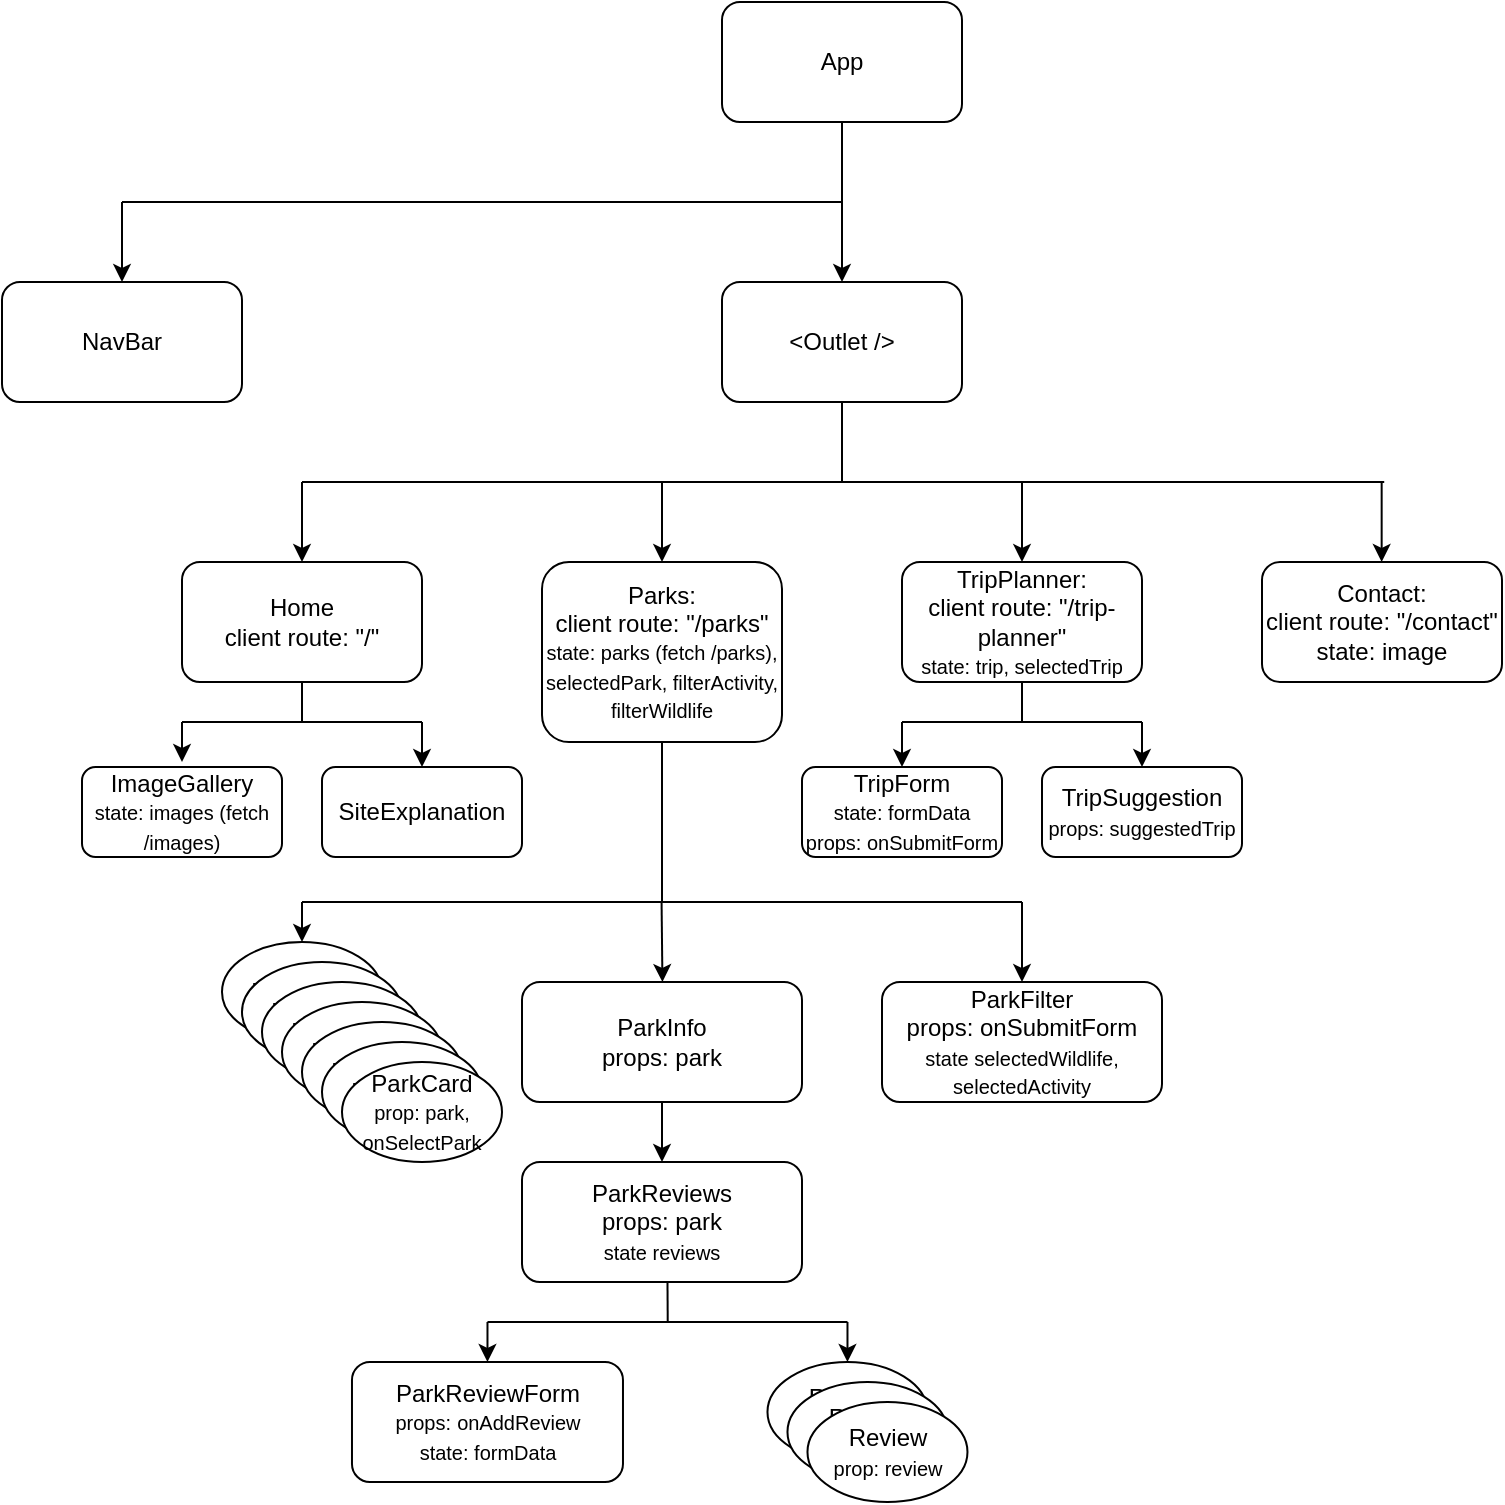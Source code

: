 <mxfile>
    <diagram name="Page-1" id="hoCVPFIHtCYCNbDTjegN">
        <mxGraphModel dx="80" dy="177" grid="1" gridSize="10" guides="1" tooltips="1" connect="1" arrows="1" fold="1" page="1" pageScale="1" pageWidth="850" pageHeight="1100" math="0" shadow="0">
            <root>
                <mxCell id="0"/>
                <mxCell id="1" parent="0"/>
                <mxCell id="GsgR1pGMC72x6-u9tPVT-1" value="App" style="rounded=1;whiteSpace=wrap;html=1;" parent="1" vertex="1">
                    <mxGeometry x="360" width="120" height="60" as="geometry"/>
                </mxCell>
                <mxCell id="GsgR1pGMC72x6-u9tPVT-2" value="" style="endArrow=none;html=1;rounded=0;" parent="1" edge="1">
                    <mxGeometry width="50" height="50" relative="1" as="geometry">
                        <mxPoint x="60" y="100" as="sourcePoint"/>
                        <mxPoint x="420" y="100" as="targetPoint"/>
                    </mxGeometry>
                </mxCell>
                <mxCell id="GsgR1pGMC72x6-u9tPVT-3" value="" style="endArrow=classic;html=1;rounded=0;exitX=0.5;exitY=1;exitDx=0;exitDy=0;entryX=0.5;entryY=0;entryDx=0;entryDy=0;" parent="1" source="GsgR1pGMC72x6-u9tPVT-1" target="dwojgbhh6N7wYHI4WprP-19" edge="1">
                    <mxGeometry width="50" height="50" relative="1" as="geometry">
                        <mxPoint x="400" y="410" as="sourcePoint"/>
                        <mxPoint x="420" y="100" as="targetPoint"/>
                    </mxGeometry>
                </mxCell>
                <mxCell id="GsgR1pGMC72x6-u9tPVT-4" value="Home&lt;br&gt;client route: &quot;/&quot;" style="rounded=1;whiteSpace=wrap;html=1;" parent="1" vertex="1">
                    <mxGeometry x="90" y="280" width="120" height="60" as="geometry"/>
                </mxCell>
                <mxCell id="GsgR1pGMC72x6-u9tPVT-5" value="" style="endArrow=classic;html=1;rounded=0;entryX=0.5;entryY=0;entryDx=0;entryDy=0;" parent="1" target="GsgR1pGMC72x6-u9tPVT-4" edge="1">
                    <mxGeometry width="50" height="50" relative="1" as="geometry">
                        <mxPoint x="150" y="240" as="sourcePoint"/>
                        <mxPoint x="330" y="280" as="targetPoint"/>
                    </mxGeometry>
                </mxCell>
                <mxCell id="GsgR1pGMC72x6-u9tPVT-12" value="ImageGallery&lt;br&gt;&lt;font style=&quot;font-size: 10px;&quot;&gt;state: images (fetch /images)&lt;/font&gt;" style="whiteSpace=wrap;html=1;rounded=1;" parent="1" vertex="1">
                    <mxGeometry x="40" y="382.5" width="100" height="45" as="geometry"/>
                </mxCell>
                <mxCell id="GsgR1pGMC72x6-u9tPVT-14" value="Parks:&lt;br&gt;client route: &quot;/parks&quot;&lt;br style=&quot;font-size: 11px;&quot;&gt;&lt;font size=&quot;1&quot;&gt;state: parks (fetch /parks),&lt;br&gt;selectedPark, filterActivity, filterWildlife&lt;br&gt;&lt;/font&gt;" style="rounded=1;whiteSpace=wrap;html=1;" parent="1" vertex="1">
                    <mxGeometry x="270" y="280" width="120" height="90" as="geometry"/>
                </mxCell>
                <mxCell id="GsgR1pGMC72x6-u9tPVT-15" value="TripPlanner:&lt;br&gt;client route: &quot;/trip-planner&quot;&lt;br style=&quot;font-size: 11px;&quot;&gt;&lt;font size=&quot;1&quot;&gt;state: trip, selectedTrip&lt;/font&gt;" style="rounded=1;whiteSpace=wrap;html=1;" parent="1" vertex="1">
                    <mxGeometry x="450" y="280" width="120" height="60" as="geometry"/>
                </mxCell>
                <mxCell id="GsgR1pGMC72x6-u9tPVT-16" value="" style="endArrow=classic;html=1;rounded=0;entryX=0.5;entryY=0;entryDx=0;entryDy=0;" parent="1" target="GsgR1pGMC72x6-u9tPVT-14" edge="1">
                    <mxGeometry width="50" height="50" relative="1" as="geometry">
                        <mxPoint x="330" y="240" as="sourcePoint"/>
                        <mxPoint x="340" y="250" as="targetPoint"/>
                    </mxGeometry>
                </mxCell>
                <mxCell id="GsgR1pGMC72x6-u9tPVT-19" value="ParkCard" style="ellipse;whiteSpace=wrap;html=1;" parent="1" vertex="1">
                    <mxGeometry x="110" y="470" width="80" height="50" as="geometry"/>
                </mxCell>
                <mxCell id="GsgR1pGMC72x6-u9tPVT-20" value="ParkCard" style="ellipse;whiteSpace=wrap;html=1;" parent="1" vertex="1">
                    <mxGeometry x="120" y="480" width="80" height="50" as="geometry"/>
                </mxCell>
                <mxCell id="GsgR1pGMC72x6-u9tPVT-21" value="ParkCard" style="ellipse;whiteSpace=wrap;html=1;" parent="1" vertex="1">
                    <mxGeometry x="130" y="490" width="80" height="50" as="geometry"/>
                </mxCell>
                <mxCell id="GsgR1pGMC72x6-u9tPVT-22" value="ParkCard" style="ellipse;whiteSpace=wrap;html=1;" parent="1" vertex="1">
                    <mxGeometry x="140" y="500" width="80" height="50" as="geometry"/>
                </mxCell>
                <mxCell id="GsgR1pGMC72x6-u9tPVT-23" value="ParkCard" style="ellipse;whiteSpace=wrap;html=1;" parent="1" vertex="1">
                    <mxGeometry x="150" y="510" width="80" height="50" as="geometry"/>
                </mxCell>
                <mxCell id="GsgR1pGMC72x6-u9tPVT-24" value="ParkCard" style="ellipse;whiteSpace=wrap;html=1;" parent="1" vertex="1">
                    <mxGeometry x="160" y="520" width="80" height="50" as="geometry"/>
                </mxCell>
                <mxCell id="GsgR1pGMC72x6-u9tPVT-25" value="ParkCard&lt;br style=&quot;font-size: 11px;&quot;&gt;&lt;font size=&quot;1&quot;&gt;prop: park, onSelectPark&lt;/font&gt;" style="ellipse;whiteSpace=wrap;html=1;" parent="1" vertex="1">
                    <mxGeometry x="170" y="530" width="80" height="50" as="geometry"/>
                </mxCell>
                <mxCell id="GsgR1pGMC72x6-u9tPVT-26" value="" style="endArrow=classic;html=1;rounded=0;entryX=0.5;entryY=0;entryDx=0;entryDy=0;" parent="1" target="GsgR1pGMC72x6-u9tPVT-15" edge="1">
                    <mxGeometry width="50" height="50" relative="1" as="geometry">
                        <mxPoint x="510" y="240" as="sourcePoint"/>
                        <mxPoint x="340" y="250" as="targetPoint"/>
                    </mxGeometry>
                </mxCell>
                <mxCell id="8" value="" style="edgeStyle=none;html=1;exitX=0.5;exitY=1;exitDx=0;exitDy=0;" parent="1" source="23" edge="1">
                    <mxGeometry relative="1" as="geometry">
                        <mxPoint x="330.562" y="550" as="sourcePoint"/>
                        <mxPoint x="330" y="580" as="targetPoint"/>
                    </mxGeometry>
                </mxCell>
                <mxCell id="GsgR1pGMC72x6-u9tPVT-45" value="" style="endArrow=classic;html=1;rounded=0;" parent="1" edge="1">
                    <mxGeometry width="50" height="50" relative="1" as="geometry">
                        <mxPoint x="329.79" y="450" as="sourcePoint"/>
                        <mxPoint x="330.22" y="490" as="targetPoint"/>
                    </mxGeometry>
                </mxCell>
                <mxCell id="GsgR1pGMC72x6-u9tPVT-46" value="ParkReviewForm&lt;br style=&quot;font-size: 11px;&quot;&gt;&lt;font size=&quot;1&quot; style=&quot;&quot;&gt;props:&lt;/font&gt;&lt;font style=&quot;font-size: 11px;&quot;&gt; &lt;/font&gt;&lt;font style=&quot;&quot;&gt;&lt;font style=&quot;font-size: 10px;&quot;&gt;onAddReview&lt;/font&gt;&lt;br&gt;&lt;/font&gt;&lt;font size=&quot;1&quot;&gt;state: formData&lt;/font&gt;" style="whiteSpace=wrap;html=1;rounded=1;" parent="1" vertex="1">
                    <mxGeometry x="174.99" y="680" width="135.5" height="60" as="geometry"/>
                </mxCell>
                <mxCell id="dwojgbhh6N7wYHI4WprP-8" value="Contact:&lt;br&gt;client route: &quot;/contact&quot;&lt;br&gt;state: image" style="rounded=1;whiteSpace=wrap;html=1;" parent="1" vertex="1">
                    <mxGeometry x="630" y="280" width="120" height="60" as="geometry"/>
                </mxCell>
                <mxCell id="dwojgbhh6N7wYHI4WprP-9" value="" style="endArrow=classic;html=1;rounded=0;entryX=0.5;entryY=0;entryDx=0;entryDy=0;" parent="1" edge="1">
                    <mxGeometry width="50" height="50" relative="1" as="geometry">
                        <mxPoint x="689.83" y="240" as="sourcePoint"/>
                        <mxPoint x="689.83" y="280" as="targetPoint"/>
                    </mxGeometry>
                </mxCell>
                <mxCell id="dwojgbhh6N7wYHI4WprP-10" value="SiteExplanation" style="whiteSpace=wrap;html=1;rounded=1;" parent="1" vertex="1">
                    <mxGeometry x="160" y="382.5" width="100" height="45" as="geometry"/>
                </mxCell>
                <mxCell id="dwojgbhh6N7wYHI4WprP-12" value="" style="endArrow=none;html=1;rounded=0;" parent="1" edge="1">
                    <mxGeometry width="50" height="50" relative="1" as="geometry">
                        <mxPoint x="90" y="360" as="sourcePoint"/>
                        <mxPoint x="210" y="360" as="targetPoint"/>
                    </mxGeometry>
                </mxCell>
                <mxCell id="dwojgbhh6N7wYHI4WprP-13" value="" style="endArrow=classic;html=1;rounded=0;" parent="1" edge="1">
                    <mxGeometry width="50" height="50" relative="1" as="geometry">
                        <mxPoint x="90" y="360" as="sourcePoint"/>
                        <mxPoint x="90" y="380" as="targetPoint"/>
                    </mxGeometry>
                </mxCell>
                <mxCell id="dwojgbhh6N7wYHI4WprP-14" value="" style="endArrow=classic;html=1;rounded=0;entryX=0.5;entryY=0;entryDx=0;entryDy=0;" parent="1" target="dwojgbhh6N7wYHI4WprP-10" edge="1">
                    <mxGeometry width="50" height="50" relative="1" as="geometry">
                        <mxPoint x="210" y="360" as="sourcePoint"/>
                        <mxPoint x="230" y="380" as="targetPoint"/>
                    </mxGeometry>
                </mxCell>
                <mxCell id="dwojgbhh6N7wYHI4WprP-16" value="" style="endArrow=none;html=1;rounded=0;exitX=0.5;exitY=1;exitDx=0;exitDy=0;" parent="1" source="GsgR1pGMC72x6-u9tPVT-4" edge="1">
                    <mxGeometry width="50" height="50" relative="1" as="geometry">
                        <mxPoint x="140" y="360" as="sourcePoint"/>
                        <mxPoint x="150" y="360" as="targetPoint"/>
                    </mxGeometry>
                </mxCell>
                <mxCell id="dwojgbhh6N7wYHI4WprP-17" value="NavBar" style="rounded=1;whiteSpace=wrap;html=1;" parent="1" vertex="1">
                    <mxGeometry y="140" width="120" height="60" as="geometry"/>
                </mxCell>
                <mxCell id="dwojgbhh6N7wYHI4WprP-18" value="" style="endArrow=classic;html=1;rounded=0;entryX=0.5;entryY=0;entryDx=0;entryDy=0;" parent="1" target="dwojgbhh6N7wYHI4WprP-17" edge="1">
                    <mxGeometry width="50" height="50" relative="1" as="geometry">
                        <mxPoint x="60" y="100" as="sourcePoint"/>
                        <mxPoint x="180" y="150" as="targetPoint"/>
                    </mxGeometry>
                </mxCell>
                <mxCell id="dwojgbhh6N7wYHI4WprP-19" value="&amp;lt;Outlet /&amp;gt;&lt;br&gt;" style="rounded=1;whiteSpace=wrap;html=1;" parent="1" vertex="1">
                    <mxGeometry x="360" y="140" width="120" height="60" as="geometry"/>
                </mxCell>
                <mxCell id="dwojgbhh6N7wYHI4WprP-20" value="" style="endArrow=none;html=1;rounded=0;" parent="1" edge="1">
                    <mxGeometry width="50" height="50" relative="1" as="geometry">
                        <mxPoint x="150" y="240" as="sourcePoint"/>
                        <mxPoint x="691.111" y="240" as="targetPoint"/>
                    </mxGeometry>
                </mxCell>
                <mxCell id="dwojgbhh6N7wYHI4WprP-21" value="" style="endArrow=none;html=1;rounded=0;entryX=0.5;entryY=1;entryDx=0;entryDy=0;" parent="1" target="dwojgbhh6N7wYHI4WprP-19" edge="1">
                    <mxGeometry width="50" height="50" relative="1" as="geometry">
                        <mxPoint x="420" y="240" as="sourcePoint"/>
                        <mxPoint x="470" y="200" as="targetPoint"/>
                    </mxGeometry>
                </mxCell>
                <mxCell id="dwojgbhh6N7wYHI4WprP-30" value="TripForm&lt;br style=&quot;font-size: 11px;&quot;&gt;&lt;font size=&quot;1&quot;&gt;state: formData&lt;/font&gt;&lt;br style=&quot;font-size: 11px;&quot;&gt;&lt;font style=&quot;font-size: 10px;&quot;&gt;props: onSubmitForm&lt;/font&gt;" style="whiteSpace=wrap;html=1;rounded=1;" parent="1" vertex="1">
                    <mxGeometry x="400" y="382.5" width="100" height="45" as="geometry"/>
                </mxCell>
                <mxCell id="dwojgbhh6N7wYHI4WprP-31" value="TripSuggestion&lt;br&gt;&lt;font style=&quot;font-size: 10px;&quot;&gt;props: suggestedTrip&lt;/font&gt;" style="whiteSpace=wrap;html=1;rounded=1;" parent="1" vertex="1">
                    <mxGeometry x="520" y="382.5" width="100" height="45" as="geometry"/>
                </mxCell>
                <mxCell id="dwojgbhh6N7wYHI4WprP-32" value="" style="endArrow=none;html=1;rounded=0;" parent="1" edge="1">
                    <mxGeometry width="50" height="50" relative="1" as="geometry">
                        <mxPoint x="450" y="360" as="sourcePoint"/>
                        <mxPoint x="570" y="360" as="targetPoint"/>
                    </mxGeometry>
                </mxCell>
                <mxCell id="dwojgbhh6N7wYHI4WprP-33" value="" style="endArrow=classic;html=1;rounded=0;" parent="1" target="dwojgbhh6N7wYHI4WprP-30" edge="1">
                    <mxGeometry width="50" height="50" relative="1" as="geometry">
                        <mxPoint x="450" y="360" as="sourcePoint"/>
                        <mxPoint x="540" y="320" as="targetPoint"/>
                    </mxGeometry>
                </mxCell>
                <mxCell id="dwojgbhh6N7wYHI4WprP-34" value="" style="endArrow=classic;html=1;rounded=0;entryX=0.5;entryY=0;entryDx=0;entryDy=0;" parent="1" target="dwojgbhh6N7wYHI4WprP-31" edge="1">
                    <mxGeometry width="50" height="50" relative="1" as="geometry">
                        <mxPoint x="570" y="360" as="sourcePoint"/>
                        <mxPoint x="570" y="330" as="targetPoint"/>
                    </mxGeometry>
                </mxCell>
                <mxCell id="dwojgbhh6N7wYHI4WprP-37" value="" style="endArrow=none;html=1;rounded=0;" parent="1" edge="1">
                    <mxGeometry width="50" height="50" relative="1" as="geometry">
                        <mxPoint x="150" y="450" as="sourcePoint"/>
                        <mxPoint x="510" y="450" as="targetPoint"/>
                    </mxGeometry>
                </mxCell>
                <mxCell id="dwojgbhh6N7wYHI4WprP-38" value="" style="endArrow=classic;html=1;rounded=0;entryX=0.5;entryY=0;entryDx=0;entryDy=0;" parent="1" target="GsgR1pGMC72x6-u9tPVT-19" edge="1">
                    <mxGeometry width="50" height="50" relative="1" as="geometry">
                        <mxPoint x="150" y="450" as="sourcePoint"/>
                        <mxPoint x="190" y="540" as="targetPoint"/>
                    </mxGeometry>
                </mxCell>
                <mxCell id="dwojgbhh6N7wYHI4WprP-44" value="" style="endArrow=none;html=1;rounded=0;exitX=0.5;exitY=1;exitDx=0;exitDy=0;" parent="1" edge="1">
                    <mxGeometry width="50" height="50" relative="1" as="geometry">
                        <mxPoint x="332.74" y="640" as="sourcePoint"/>
                        <mxPoint x="332.87" y="660" as="targetPoint"/>
                    </mxGeometry>
                </mxCell>
                <mxCell id="dwojgbhh6N7wYHI4WprP-45" value="" style="endArrow=none;html=1;rounded=0;" parent="1" edge="1">
                    <mxGeometry width="50" height="50" relative="1" as="geometry">
                        <mxPoint x="242.74" y="660" as="sourcePoint"/>
                        <mxPoint x="422.74" y="660" as="targetPoint"/>
                    </mxGeometry>
                </mxCell>
                <mxCell id="dwojgbhh6N7wYHI4WprP-46" value="" style="endArrow=classic;html=1;rounded=0;entryX=0.5;entryY=0;entryDx=0;entryDy=0;" parent="1" target="GsgR1pGMC72x6-u9tPVT-46" edge="1">
                    <mxGeometry width="50" height="50" relative="1" as="geometry">
                        <mxPoint x="242.74" y="660" as="sourcePoint"/>
                        <mxPoint x="262.74" y="570" as="targetPoint"/>
                    </mxGeometry>
                </mxCell>
                <mxCell id="dwojgbhh6N7wYHI4WprP-48" value="" style="endArrow=classic;html=1;rounded=0;entryX=0.5;entryY=0;entryDx=0;entryDy=0;" parent="1" edge="1">
                    <mxGeometry width="50" height="50" relative="1" as="geometry">
                        <mxPoint x="422.74" y="660" as="sourcePoint"/>
                        <mxPoint x="422.74" y="680" as="targetPoint"/>
                    </mxGeometry>
                </mxCell>
                <mxCell id="10" value="Review&lt;br style=&quot;font-size: 11px;&quot;&gt;&lt;font size=&quot;1&quot;&gt;prop: review&lt;/font&gt;" style="ellipse;whiteSpace=wrap;html=1;" parent="1" vertex="1">
                    <mxGeometry x="382.74" y="680" width="80" height="50" as="geometry"/>
                </mxCell>
                <mxCell id="13" value="ParkReviews&lt;br&gt;props: park&lt;br style=&quot;font-size: 11px;&quot;&gt;&lt;font size=&quot;1&quot;&gt;state reviews&lt;/font&gt;" style="rounded=1;whiteSpace=wrap;html=1;" parent="1" vertex="1">
                    <mxGeometry x="260" y="580" width="140" height="60" as="geometry"/>
                </mxCell>
                <mxCell id="18" value="Review&lt;br style=&quot;font-size: 11px;&quot;&gt;&lt;font size=&quot;1&quot;&gt;prop: review&lt;/font&gt;" style="ellipse;whiteSpace=wrap;html=1;" parent="1" vertex="1">
                    <mxGeometry x="392.74" y="690" width="80" height="50" as="geometry"/>
                </mxCell>
                <mxCell id="19" value="Review&lt;br style=&quot;font-size: 11px;&quot;&gt;&lt;font size=&quot;1&quot;&gt;prop: review&lt;/font&gt;" style="ellipse;whiteSpace=wrap;html=1;" parent="1" vertex="1">
                    <mxGeometry x="402.74" y="700" width="80" height="50" as="geometry"/>
                </mxCell>
                <mxCell id="20" value="" style="endArrow=none;html=1;entryX=0.5;entryY=1;entryDx=0;entryDy=0;" parent="1" target="GsgR1pGMC72x6-u9tPVT-15" edge="1">
                    <mxGeometry width="50" height="50" relative="1" as="geometry">
                        <mxPoint x="510" y="360" as="sourcePoint"/>
                        <mxPoint x="440" y="440" as="targetPoint"/>
                    </mxGeometry>
                </mxCell>
                <mxCell id="21" value="" style="endArrow=none;html=1;" parent="1" edge="1">
                    <mxGeometry width="50" height="50" relative="1" as="geometry">
                        <mxPoint x="330" y="450" as="sourcePoint"/>
                        <mxPoint x="330" y="370" as="targetPoint"/>
                    </mxGeometry>
                </mxCell>
                <mxCell id="22" value="ParkFilter&lt;br&gt;props: onSubmitForm&lt;br style=&quot;font-size: 11px;&quot;&gt;&lt;font size=&quot;1&quot;&gt;state selectedWildlife, selectedActivity&lt;/font&gt;" style="rounded=1;whiteSpace=wrap;html=1;" parent="1" vertex="1">
                    <mxGeometry x="440" y="490" width="140" height="60" as="geometry"/>
                </mxCell>
                <mxCell id="23" value="ParkInfo&lt;br&gt;props: park" style="rounded=1;whiteSpace=wrap;html=1;" parent="1" vertex="1">
                    <mxGeometry x="260" y="490" width="140" height="60" as="geometry"/>
                </mxCell>
                <mxCell id="25" value="" style="endArrow=classic;html=1;entryX=0.5;entryY=0;entryDx=0;entryDy=0;" parent="1" target="22" edge="1">
                    <mxGeometry width="50" height="50" relative="1" as="geometry">
                        <mxPoint x="510" y="450" as="sourcePoint"/>
                        <mxPoint x="500" y="470" as="targetPoint"/>
                    </mxGeometry>
                </mxCell>
            </root>
        </mxGraphModel>
    </diagram>
</mxfile>